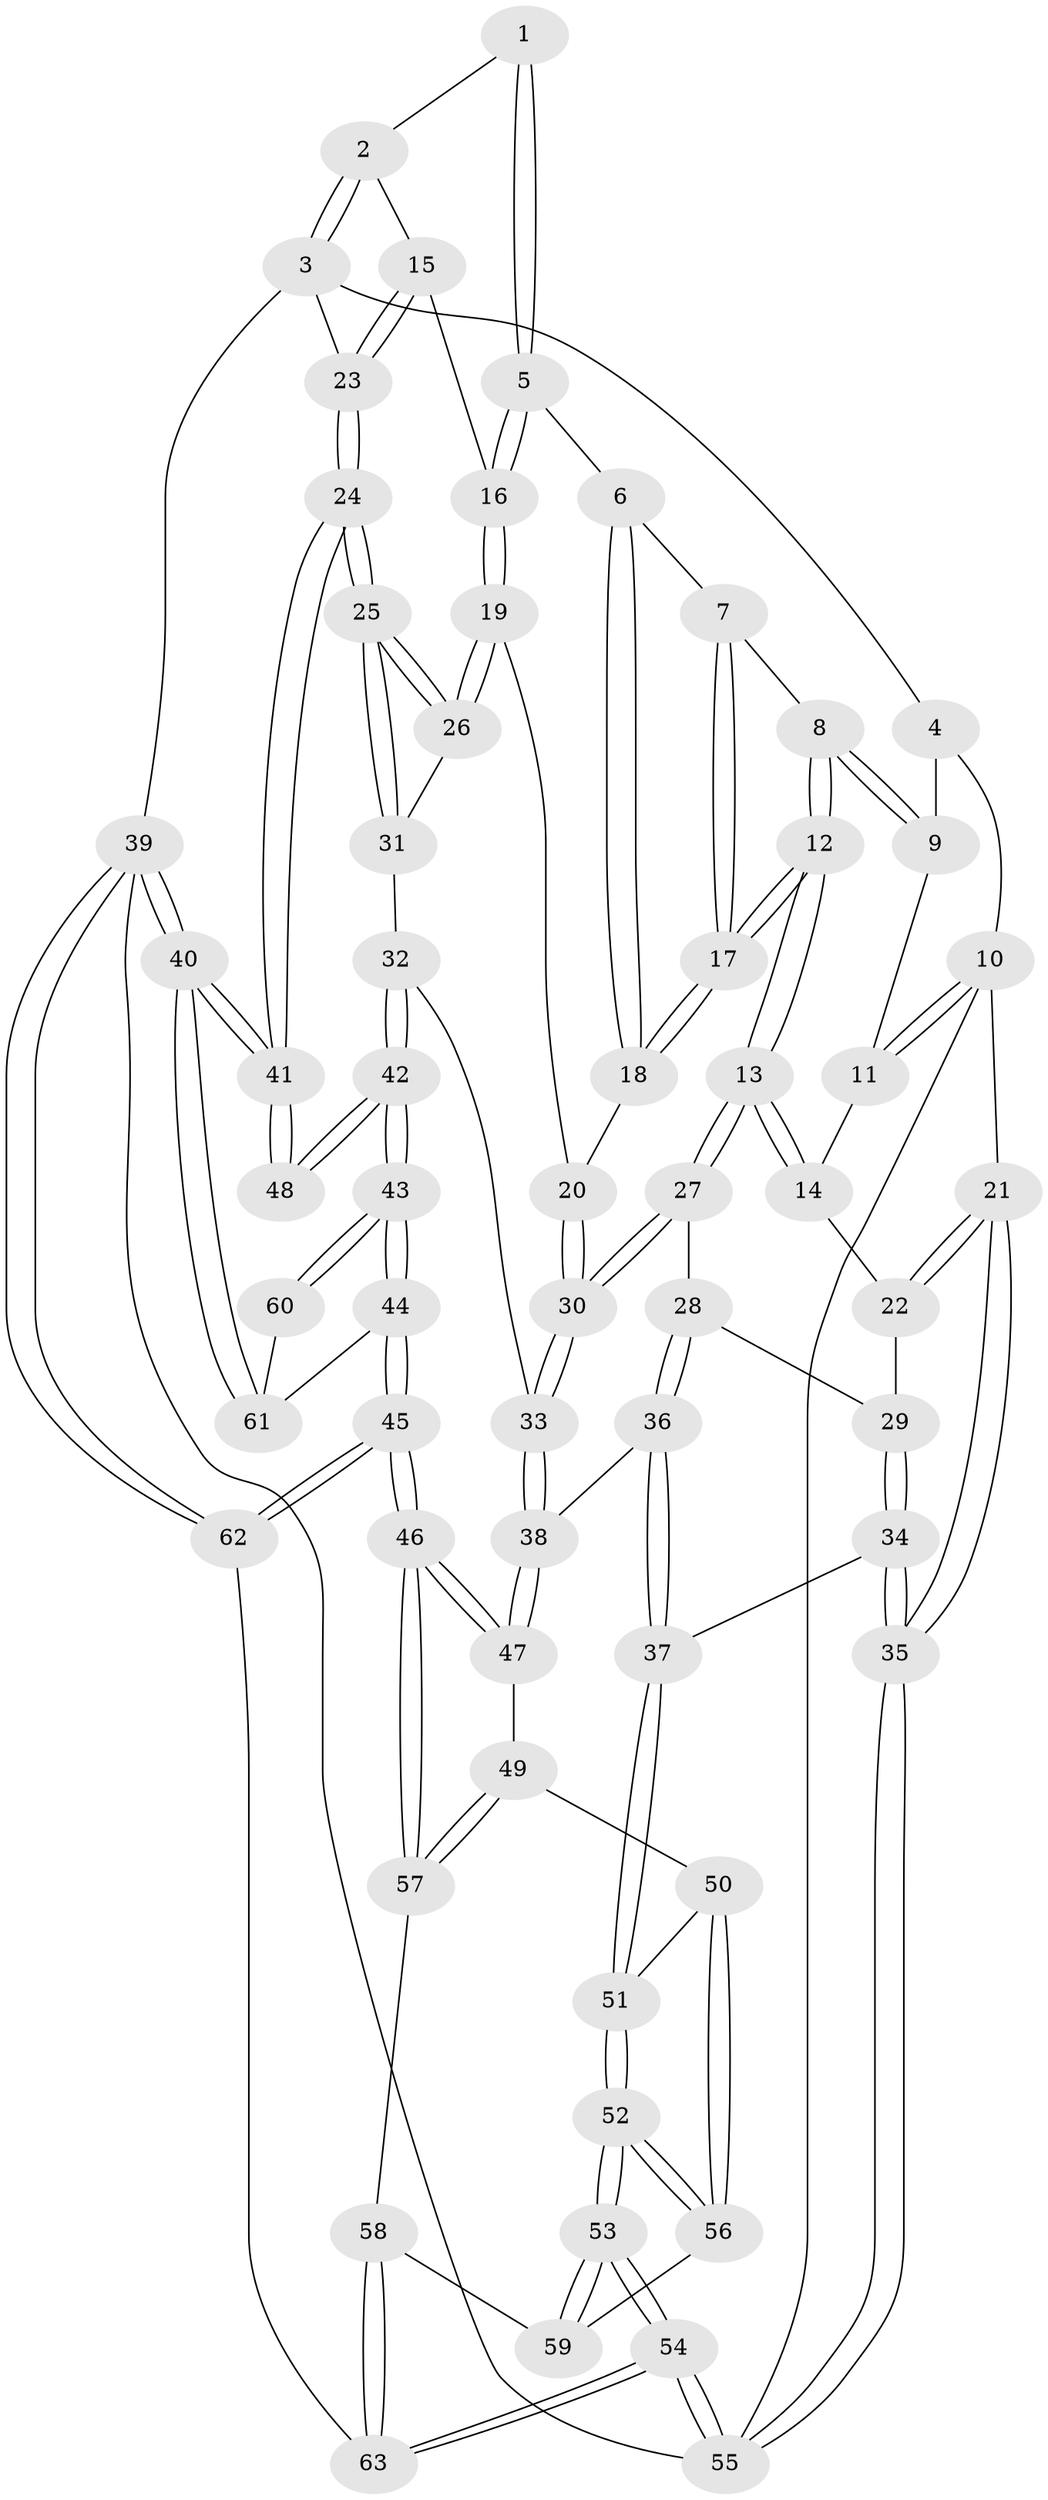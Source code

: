 // Generated by graph-tools (version 1.1) at 2025/01/03/09/25 05:01:13]
// undirected, 63 vertices, 154 edges
graph export_dot {
graph [start="1"]
  node [color=gray90,style=filled];
  1 [pos="+0.7942859144532127+0"];
  2 [pos="+0.8930805730478091+0.09846123814420117"];
  3 [pos="+1+0.07445964141085722"];
  4 [pos="+0.7893926000366043+0"];
  5 [pos="+0.681027589278885+0.16526945098673407"];
  6 [pos="+0.6659959619295277+0.1682915812455875"];
  7 [pos="+0.5832954708038659+0.1500154164427611"];
  8 [pos="+0.4415841377846564+0"];
  9 [pos="+0.4228181576276398+0"];
  10 [pos="+0+0"];
  11 [pos="+0.23504981436279954+0"];
  12 [pos="+0.39439381948714425+0.35314746190283947"];
  13 [pos="+0.3814312793937078+0.36520062650093504"];
  14 [pos="+0.21391701852114495+0.15129623246747936"];
  15 [pos="+0.8897308232119333+0.20334355950649705"];
  16 [pos="+0.785810248205282+0.25938228666399454"];
  17 [pos="+0.40662887415742416+0.3480720124357322"];
  18 [pos="+0.5905983615112876+0.33019790300148366"];
  19 [pos="+0.7705400734277823+0.3385476359063613"];
  20 [pos="+0.647096754110008+0.3555300621945092"];
  21 [pos="+0+0.14954052204725943"];
  22 [pos="+0.035226322790234306+0.257156561690512"];
  23 [pos="+1+0.3830430106147361"];
  24 [pos="+1+0.4885820099142413"];
  25 [pos="+1+0.4871253859035451"];
  26 [pos="+0.7775963740570919+0.352790491361639"];
  27 [pos="+0.3766668308868122+0.37924462587057706"];
  28 [pos="+0.3495857699337298+0.4081930258065219"];
  29 [pos="+0.11087143890378166+0.36576562744146485"];
  30 [pos="+0.6327442416499885+0.5553311508441713"];
  31 [pos="+0.7497923889375278+0.5495871541259091"];
  32 [pos="+0.7016250590903347+0.5971770916215458"];
  33 [pos="+0.640698699033657+0.5654914989114833"];
  34 [pos="+0+0.5860224093243643"];
  35 [pos="+0+0.6039033395481403"];
  36 [pos="+0.3052450652638487+0.564192380107734"];
  37 [pos="+0.17179083603251652+0.6480851706540983"];
  38 [pos="+0.421983270119488+0.6806417254275348"];
  39 [pos="+1+1"];
  40 [pos="+1+1"];
  41 [pos="+1+0.654725552569452"];
  42 [pos="+0.7284398235430265+0.7309849089470974"];
  43 [pos="+0.7044451854061929+0.7920898440169923"];
  44 [pos="+0.6850525656770073+0.8344346416159182"];
  45 [pos="+0.5813621182497422+0.9699477380978514"];
  46 [pos="+0.5040038509394746+0.8825100992876916"];
  47 [pos="+0.4402896171981569+0.740693143163021"];
  48 [pos="+1+0.7030196076511153"];
  49 [pos="+0.292836261209514+0.7746242019772904"];
  50 [pos="+0.18785010411241415+0.7082600710918996"];
  51 [pos="+0.17371058397147193+0.6796048975359003"];
  52 [pos="+0.03025874097945734+0.9020797479048396"];
  53 [pos="+0+1"];
  54 [pos="+0+1"];
  55 [pos="+0+1"];
  56 [pos="+0.2114426871379893+0.8075604901650254"];
  57 [pos="+0.3306838354687706+0.8482313237409725"];
  58 [pos="+0.24607568699212357+0.8613345989682387"];
  59 [pos="+0.22575705633974258+0.8548912944880092"];
  60 [pos="+0.9147820329981299+0.8302046766624565"];
  61 [pos="+0.8984934323493085+0.8848086257533583"];
  62 [pos="+0.5777087875208956+1"];
  63 [pos="+0.38279323821696176+1"];
  1 -- 2;
  1 -- 5;
  1 -- 5;
  2 -- 3;
  2 -- 3;
  2 -- 15;
  3 -- 4;
  3 -- 23;
  3 -- 39;
  4 -- 9;
  4 -- 10;
  5 -- 6;
  5 -- 16;
  5 -- 16;
  6 -- 7;
  6 -- 18;
  6 -- 18;
  7 -- 8;
  7 -- 17;
  7 -- 17;
  8 -- 9;
  8 -- 9;
  8 -- 12;
  8 -- 12;
  9 -- 11;
  10 -- 11;
  10 -- 11;
  10 -- 21;
  10 -- 55;
  11 -- 14;
  12 -- 13;
  12 -- 13;
  12 -- 17;
  12 -- 17;
  13 -- 14;
  13 -- 14;
  13 -- 27;
  13 -- 27;
  14 -- 22;
  15 -- 16;
  15 -- 23;
  15 -- 23;
  16 -- 19;
  16 -- 19;
  17 -- 18;
  17 -- 18;
  18 -- 20;
  19 -- 20;
  19 -- 26;
  19 -- 26;
  20 -- 30;
  20 -- 30;
  21 -- 22;
  21 -- 22;
  21 -- 35;
  21 -- 35;
  22 -- 29;
  23 -- 24;
  23 -- 24;
  24 -- 25;
  24 -- 25;
  24 -- 41;
  24 -- 41;
  25 -- 26;
  25 -- 26;
  25 -- 31;
  25 -- 31;
  26 -- 31;
  27 -- 28;
  27 -- 30;
  27 -- 30;
  28 -- 29;
  28 -- 36;
  28 -- 36;
  29 -- 34;
  29 -- 34;
  30 -- 33;
  30 -- 33;
  31 -- 32;
  32 -- 33;
  32 -- 42;
  32 -- 42;
  33 -- 38;
  33 -- 38;
  34 -- 35;
  34 -- 35;
  34 -- 37;
  35 -- 55;
  35 -- 55;
  36 -- 37;
  36 -- 37;
  36 -- 38;
  37 -- 51;
  37 -- 51;
  38 -- 47;
  38 -- 47;
  39 -- 40;
  39 -- 40;
  39 -- 62;
  39 -- 62;
  39 -- 55;
  40 -- 41;
  40 -- 41;
  40 -- 61;
  40 -- 61;
  41 -- 48;
  41 -- 48;
  42 -- 43;
  42 -- 43;
  42 -- 48;
  42 -- 48;
  43 -- 44;
  43 -- 44;
  43 -- 60;
  43 -- 60;
  44 -- 45;
  44 -- 45;
  44 -- 61;
  45 -- 46;
  45 -- 46;
  45 -- 62;
  45 -- 62;
  46 -- 47;
  46 -- 47;
  46 -- 57;
  46 -- 57;
  47 -- 49;
  49 -- 50;
  49 -- 57;
  49 -- 57;
  50 -- 51;
  50 -- 56;
  50 -- 56;
  51 -- 52;
  51 -- 52;
  52 -- 53;
  52 -- 53;
  52 -- 56;
  52 -- 56;
  53 -- 54;
  53 -- 54;
  53 -- 59;
  53 -- 59;
  54 -- 55;
  54 -- 55;
  54 -- 63;
  54 -- 63;
  56 -- 59;
  57 -- 58;
  58 -- 59;
  58 -- 63;
  58 -- 63;
  60 -- 61;
  62 -- 63;
}
